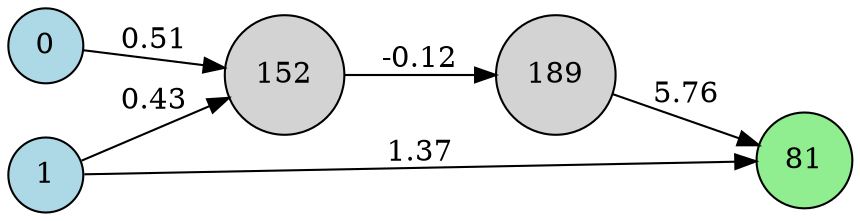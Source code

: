 digraph neat {
  rankdir=LR;
  node [shape=circle];
  node0 [label="0", style=filled, fillcolor=lightblue];
  node1 [label="1", style=filled, fillcolor=lightblue];
  node81 [label="81", style=filled, fillcolor=lightgreen];
  node152 [label="152", style=filled, fillcolor=lightgray];
  node189 [label="189", style=filled, fillcolor=lightgray];
  node1 -> node81 [label="1.37"];
  node0 -> node152 [label="0.51"];
  node152 -> node189 [label="-0.12"];
  node189 -> node81 [label="5.76"];
  node1 -> node152 [label="0.43"];
}
